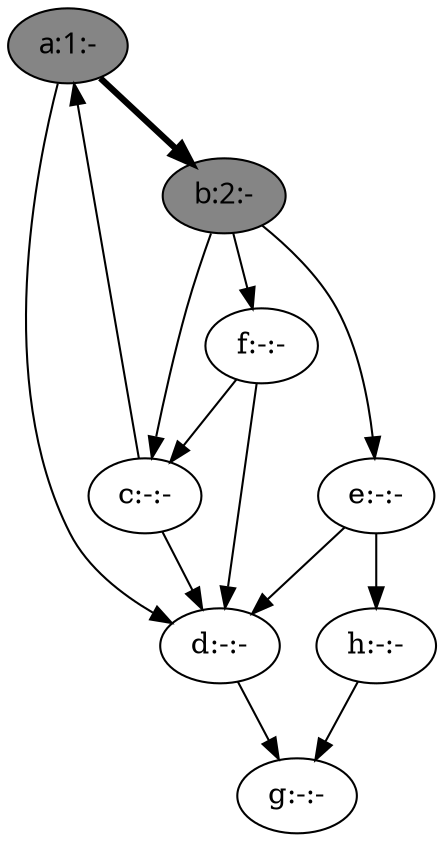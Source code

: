 Digraph {
a [ label="a:1:-" style=filled fontname="time-bold" fillcolor=gray52 ];
b [ label="b:2:-" style=filled fontname="time-bold" fillcolor=gray52 ];
c [ label="c:-:-" ];
d [ label="d:-:-" ];
e [ label="e:-:-" ];
f [ label="f:-:-" ];
g [ label="g:-:-" ];
h [ label="h:-:-" ];
a->b[label="", penwidth=3];
a->d[label="", penwidth=1];
b->c[label="", penwidth=1];
b->e[label="", penwidth=1];
b->f[label="", penwidth=1];
c->a[label="", penwidth=1];
c->d[label="", penwidth=1];
d->g[label="", penwidth=1];
e->d[label="", penwidth=1];
e->h[label="", penwidth=1];
f->c[label="", penwidth=1];
f->d[label="", penwidth=1];
h->g[label="", penwidth=1];
}